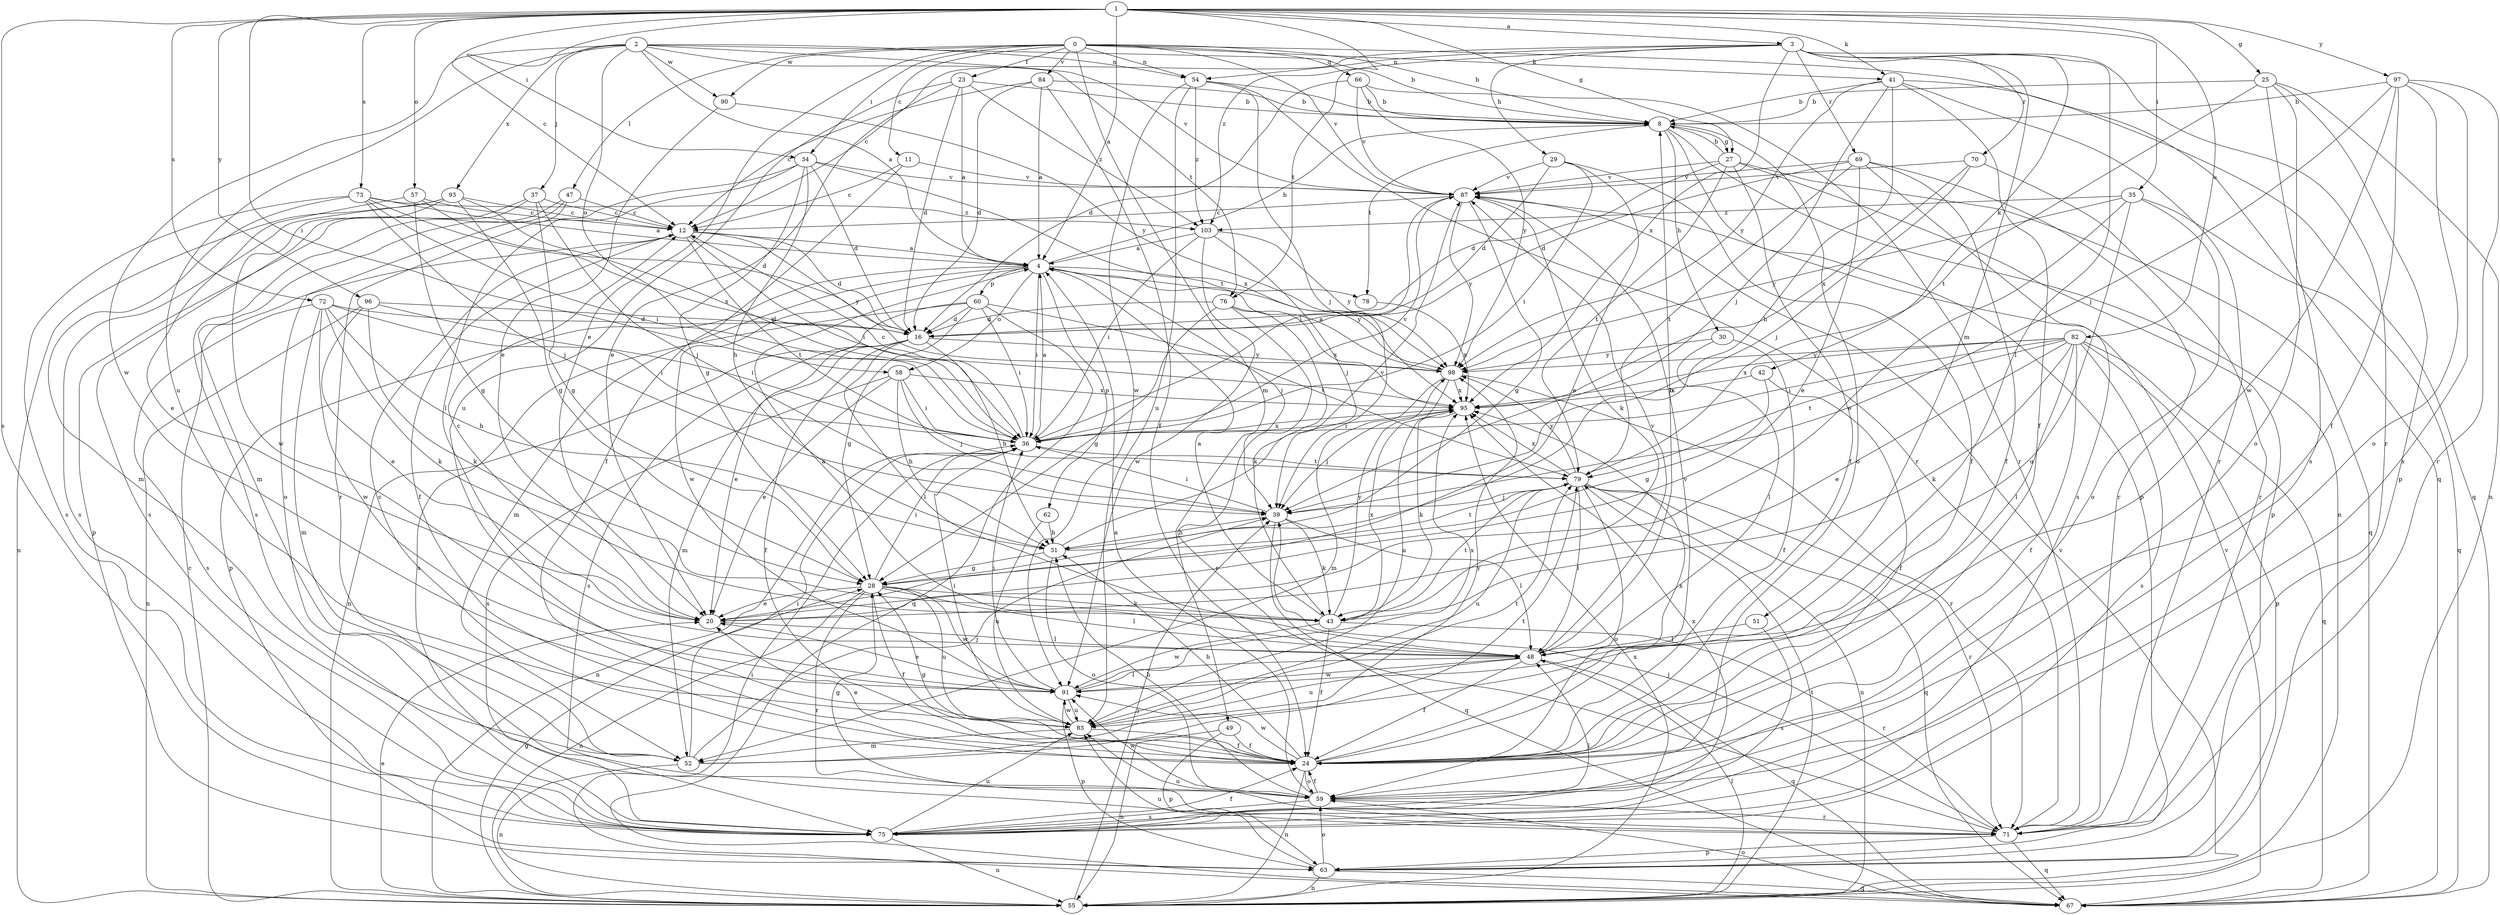 strict digraph  {
0;
1;
2;
3;
4;
8;
11;
12;
16;
20;
23;
24;
25;
27;
28;
29;
30;
31;
34;
35;
36;
37;
39;
41;
42;
43;
47;
48;
49;
51;
52;
54;
55;
57;
58;
59;
60;
62;
63;
66;
67;
69;
70;
71;
72;
73;
75;
76;
78;
79;
82;
83;
84;
87;
90;
91;
93;
95;
96;
97;
98;
103;
0 -> 8  [label=b];
0 -> 11  [label=c];
0 -> 20  [label=e];
0 -> 23  [label=f];
0 -> 34  [label=i];
0 -> 41  [label=k];
0 -> 47  [label=l];
0 -> 49  [label=m];
0 -> 54  [label=n];
0 -> 66  [label=q];
0 -> 67  [label=q];
0 -> 84  [label=v];
0 -> 87  [label=v];
0 -> 90  [label=w];
1 -> 3  [label=a];
1 -> 4  [label=a];
1 -> 12  [label=c];
1 -> 25  [label=g];
1 -> 27  [label=g];
1 -> 34  [label=i];
1 -> 35  [label=i];
1 -> 36  [label=i];
1 -> 41  [label=k];
1 -> 57  [label=o];
1 -> 72  [label=s];
1 -> 73  [label=s];
1 -> 75  [label=s];
1 -> 82  [label=u];
1 -> 96  [label=y];
1 -> 97  [label=y];
1 -> 103  [label=z];
2 -> 4  [label=a];
2 -> 8  [label=b];
2 -> 37  [label=j];
2 -> 54  [label=n];
2 -> 58  [label=o];
2 -> 76  [label=t];
2 -> 83  [label=u];
2 -> 87  [label=v];
2 -> 90  [label=w];
2 -> 91  [label=w];
2 -> 93  [label=x];
3 -> 12  [label=c];
3 -> 29  [label=h];
3 -> 42  [label=k];
3 -> 48  [label=l];
3 -> 51  [label=m];
3 -> 54  [label=n];
3 -> 69  [label=r];
3 -> 70  [label=r];
3 -> 71  [label=r];
3 -> 76  [label=t];
3 -> 95  [label=x];
4 -> 8  [label=b];
4 -> 36  [label=i];
4 -> 39  [label=j];
4 -> 52  [label=m];
4 -> 58  [label=o];
4 -> 60  [label=p];
4 -> 62  [label=p];
4 -> 63  [label=p];
4 -> 78  [label=t];
4 -> 91  [label=w];
4 -> 98  [label=y];
8 -> 27  [label=g];
8 -> 30  [label=h];
8 -> 55  [label=n];
8 -> 59  [label=o];
8 -> 63  [label=p];
8 -> 78  [label=t];
11 -> 12  [label=c];
11 -> 24  [label=f];
11 -> 87  [label=v];
12 -> 4  [label=a];
12 -> 16  [label=d];
12 -> 24  [label=f];
12 -> 36  [label=i];
12 -> 79  [label=t];
12 -> 98  [label=y];
16 -> 20  [label=e];
16 -> 24  [label=f];
16 -> 31  [label=h];
16 -> 48  [label=l];
16 -> 52  [label=m];
16 -> 75  [label=s];
16 -> 98  [label=y];
20 -> 12  [label=c];
20 -> 48  [label=l];
23 -> 4  [label=a];
23 -> 8  [label=b];
23 -> 16  [label=d];
23 -> 20  [label=e];
23 -> 83  [label=u];
23 -> 103  [label=z];
24 -> 12  [label=c];
24 -> 20  [label=e];
24 -> 28  [label=g];
24 -> 31  [label=h];
24 -> 55  [label=n];
24 -> 59  [label=o];
24 -> 87  [label=v];
24 -> 91  [label=w];
24 -> 95  [label=x];
25 -> 8  [label=b];
25 -> 55  [label=n];
25 -> 59  [label=o];
25 -> 63  [label=p];
25 -> 75  [label=s];
25 -> 79  [label=t];
27 -> 8  [label=b];
27 -> 16  [label=d];
27 -> 24  [label=f];
27 -> 63  [label=p];
27 -> 67  [label=q];
27 -> 79  [label=t];
27 -> 87  [label=v];
28 -> 20  [label=e];
28 -> 24  [label=f];
28 -> 36  [label=i];
28 -> 43  [label=k];
28 -> 48  [label=l];
28 -> 55  [label=n];
28 -> 71  [label=r];
28 -> 83  [label=u];
28 -> 91  [label=w];
29 -> 16  [label=d];
29 -> 20  [label=e];
29 -> 24  [label=f];
29 -> 36  [label=i];
29 -> 87  [label=v];
30 -> 24  [label=f];
30 -> 48  [label=l];
30 -> 98  [label=y];
31 -> 28  [label=g];
31 -> 59  [label=o];
31 -> 79  [label=t];
31 -> 87  [label=v];
34 -> 16  [label=d];
34 -> 28  [label=g];
34 -> 31  [label=h];
34 -> 48  [label=l];
34 -> 71  [label=r];
34 -> 87  [label=v];
34 -> 95  [label=x];
35 -> 20  [label=e];
35 -> 59  [label=o];
35 -> 67  [label=q];
35 -> 83  [label=u];
35 -> 98  [label=y];
35 -> 103  [label=z];
36 -> 4  [label=a];
36 -> 12  [label=c];
36 -> 55  [label=n];
36 -> 79  [label=t];
36 -> 87  [label=v];
36 -> 95  [label=x];
37 -> 12  [label=c];
37 -> 28  [label=g];
37 -> 39  [label=j];
37 -> 63  [label=p];
37 -> 75  [label=s];
39 -> 31  [label=h];
39 -> 36  [label=i];
39 -> 43  [label=k];
39 -> 48  [label=l];
39 -> 67  [label=q];
41 -> 8  [label=b];
41 -> 24  [label=f];
41 -> 31  [label=h];
41 -> 39  [label=j];
41 -> 67  [label=q];
41 -> 71  [label=r];
41 -> 98  [label=y];
42 -> 24  [label=f];
42 -> 28  [label=g];
42 -> 95  [label=x];
43 -> 4  [label=a];
43 -> 24  [label=f];
43 -> 71  [label=r];
43 -> 79  [label=t];
43 -> 91  [label=w];
43 -> 95  [label=x];
43 -> 98  [label=y];
47 -> 12  [label=c];
47 -> 52  [label=m];
47 -> 59  [label=o];
47 -> 75  [label=s];
48 -> 4  [label=a];
48 -> 8  [label=b];
48 -> 24  [label=f];
48 -> 67  [label=q];
48 -> 83  [label=u];
48 -> 87  [label=v];
48 -> 91  [label=w];
49 -> 24  [label=f];
49 -> 55  [label=n];
49 -> 63  [label=p];
51 -> 48  [label=l];
51 -> 75  [label=s];
52 -> 36  [label=i];
52 -> 39  [label=j];
52 -> 55  [label=n];
52 -> 79  [label=t];
52 -> 98  [label=y];
54 -> 8  [label=b];
54 -> 39  [label=j];
54 -> 71  [label=r];
54 -> 83  [label=u];
54 -> 91  [label=w];
54 -> 103  [label=z];
55 -> 12  [label=c];
55 -> 20  [label=e];
55 -> 28  [label=g];
55 -> 39  [label=j];
55 -> 48  [label=l];
55 -> 79  [label=t];
55 -> 87  [label=v];
55 -> 95  [label=x];
57 -> 12  [label=c];
57 -> 20  [label=e];
57 -> 28  [label=g];
57 -> 95  [label=x];
58 -> 20  [label=e];
58 -> 31  [label=h];
58 -> 36  [label=i];
58 -> 39  [label=j];
58 -> 75  [label=s];
58 -> 95  [label=x];
59 -> 4  [label=a];
59 -> 24  [label=f];
59 -> 28  [label=g];
59 -> 31  [label=h];
59 -> 71  [label=r];
59 -> 75  [label=s];
59 -> 91  [label=w];
60 -> 16  [label=d];
60 -> 28  [label=g];
60 -> 36  [label=i];
60 -> 55  [label=n];
60 -> 67  [label=q];
60 -> 75  [label=s];
60 -> 79  [label=t];
62 -> 31  [label=h];
62 -> 83  [label=u];
63 -> 55  [label=n];
63 -> 59  [label=o];
63 -> 67  [label=q];
63 -> 83  [label=u];
66 -> 8  [label=b];
66 -> 16  [label=d];
66 -> 71  [label=r];
66 -> 87  [label=v];
66 -> 98  [label=y];
67 -> 36  [label=i];
67 -> 59  [label=o];
67 -> 87  [label=v];
69 -> 16  [label=d];
69 -> 20  [label=e];
69 -> 24  [label=f];
69 -> 71  [label=r];
69 -> 75  [label=s];
69 -> 79  [label=t];
69 -> 87  [label=v];
70 -> 39  [label=j];
70 -> 71  [label=r];
70 -> 87  [label=v];
70 -> 95  [label=x];
71 -> 39  [label=j];
71 -> 63  [label=p];
71 -> 67  [label=q];
71 -> 83  [label=u];
72 -> 16  [label=d];
72 -> 31  [label=h];
72 -> 36  [label=i];
72 -> 43  [label=k];
72 -> 52  [label=m];
72 -> 75  [label=s];
72 -> 91  [label=w];
73 -> 4  [label=a];
73 -> 16  [label=d];
73 -> 36  [label=i];
73 -> 39  [label=j];
73 -> 52  [label=m];
73 -> 75  [label=s];
73 -> 103  [label=z];
75 -> 24  [label=f];
75 -> 48  [label=l];
75 -> 55  [label=n];
75 -> 83  [label=u];
75 -> 95  [label=x];
76 -> 16  [label=d];
76 -> 28  [label=g];
76 -> 43  [label=k];
76 -> 71  [label=r];
76 -> 95  [label=x];
78 -> 95  [label=x];
79 -> 39  [label=j];
79 -> 48  [label=l];
79 -> 55  [label=n];
79 -> 59  [label=o];
79 -> 67  [label=q];
79 -> 71  [label=r];
79 -> 83  [label=u];
79 -> 95  [label=x];
79 -> 98  [label=y];
82 -> 20  [label=e];
82 -> 24  [label=f];
82 -> 36  [label=i];
82 -> 43  [label=k];
82 -> 48  [label=l];
82 -> 63  [label=p];
82 -> 67  [label=q];
82 -> 75  [label=s];
82 -> 79  [label=t];
82 -> 95  [label=x];
82 -> 98  [label=y];
83 -> 24  [label=f];
83 -> 36  [label=i];
83 -> 52  [label=m];
83 -> 79  [label=t];
83 -> 91  [label=w];
84 -> 4  [label=a];
84 -> 8  [label=b];
84 -> 12  [label=c];
84 -> 16  [label=d];
84 -> 24  [label=f];
87 -> 12  [label=c];
87 -> 28  [label=g];
87 -> 36  [label=i];
87 -> 43  [label=k];
87 -> 98  [label=y];
90 -> 20  [label=e];
90 -> 98  [label=y];
91 -> 20  [label=e];
91 -> 36  [label=i];
91 -> 48  [label=l];
91 -> 63  [label=p];
91 -> 83  [label=u];
91 -> 95  [label=x];
93 -> 12  [label=c];
93 -> 28  [label=g];
93 -> 36  [label=i];
93 -> 55  [label=n];
93 -> 75  [label=s];
93 -> 91  [label=w];
95 -> 36  [label=i];
95 -> 39  [label=j];
95 -> 43  [label=k];
96 -> 16  [label=d];
96 -> 20  [label=e];
96 -> 36  [label=i];
96 -> 43  [label=k];
96 -> 55  [label=n];
97 -> 8  [label=b];
97 -> 24  [label=f];
97 -> 39  [label=j];
97 -> 59  [label=o];
97 -> 71  [label=r];
97 -> 75  [label=s];
97 -> 91  [label=w];
98 -> 4  [label=a];
98 -> 52  [label=m];
98 -> 71  [label=r];
98 -> 83  [label=u];
98 -> 95  [label=x];
103 -> 4  [label=a];
103 -> 36  [label=i];
103 -> 39  [label=j];
103 -> 91  [label=w];
103 -> 98  [label=y];
}
